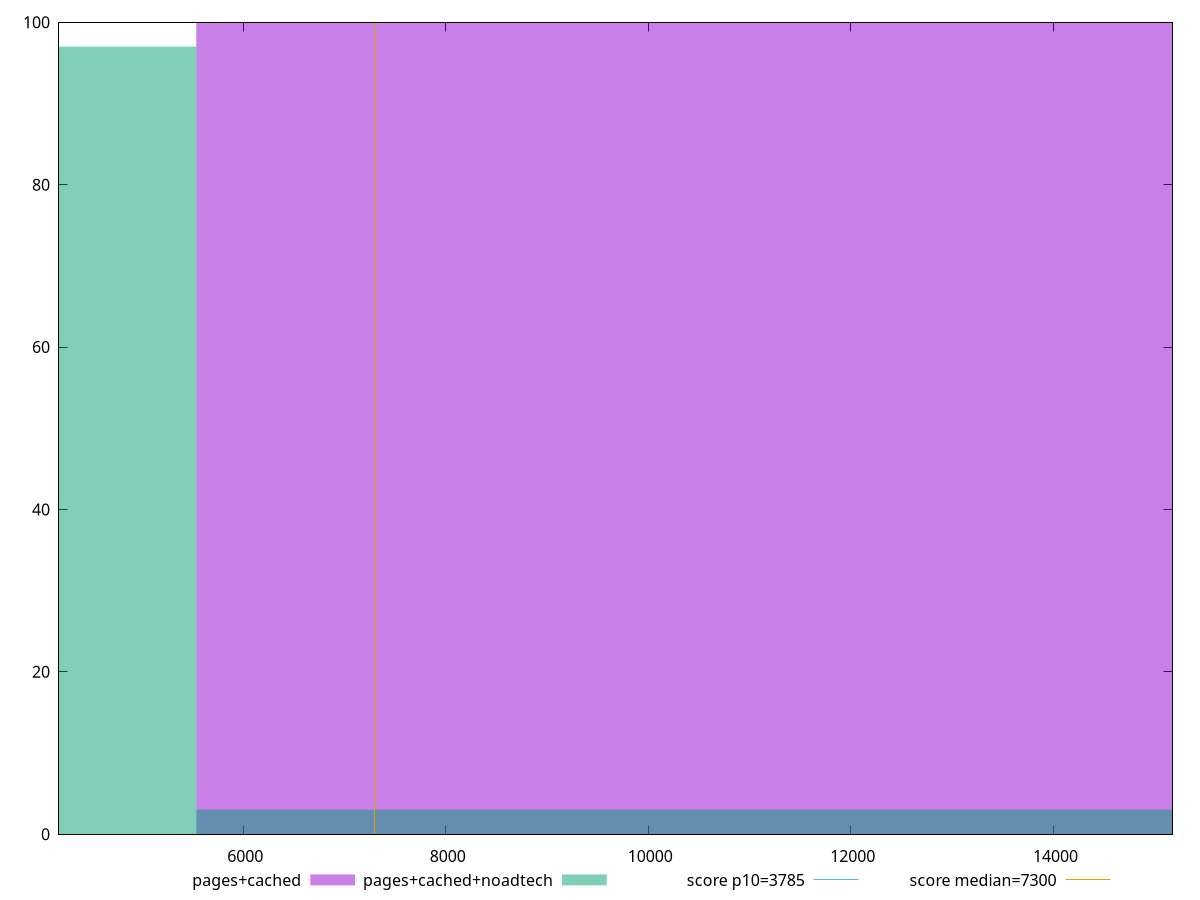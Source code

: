 reset

$pagesCached <<EOF
11073.4508000122 100
EOF

$pagesCachedNoadtech <<EOF
0 97
11073.4508000122 3
EOF

set key outside below
set boxwidth 11073.4508000122
set xrange [4180.959000000001:15175.859499999999]
set yrange [0:100]
set trange [0:100]
set style fill transparent solid 0.5 noborder

set parametric
set terminal svg size 640, 500 enhanced background rgb 'white'
set output "report_00026_2021-02-22T21:38:55.199Z/interactive/comparison/histogram/1_vs_2.svg"

plot $pagesCached title "pages+cached" with boxes, \
     $pagesCachedNoadtech title "pages+cached+noadtech" with boxes, \
     3785,t title "score p10=3785", \
     7300,t title "score median=7300"

reset
